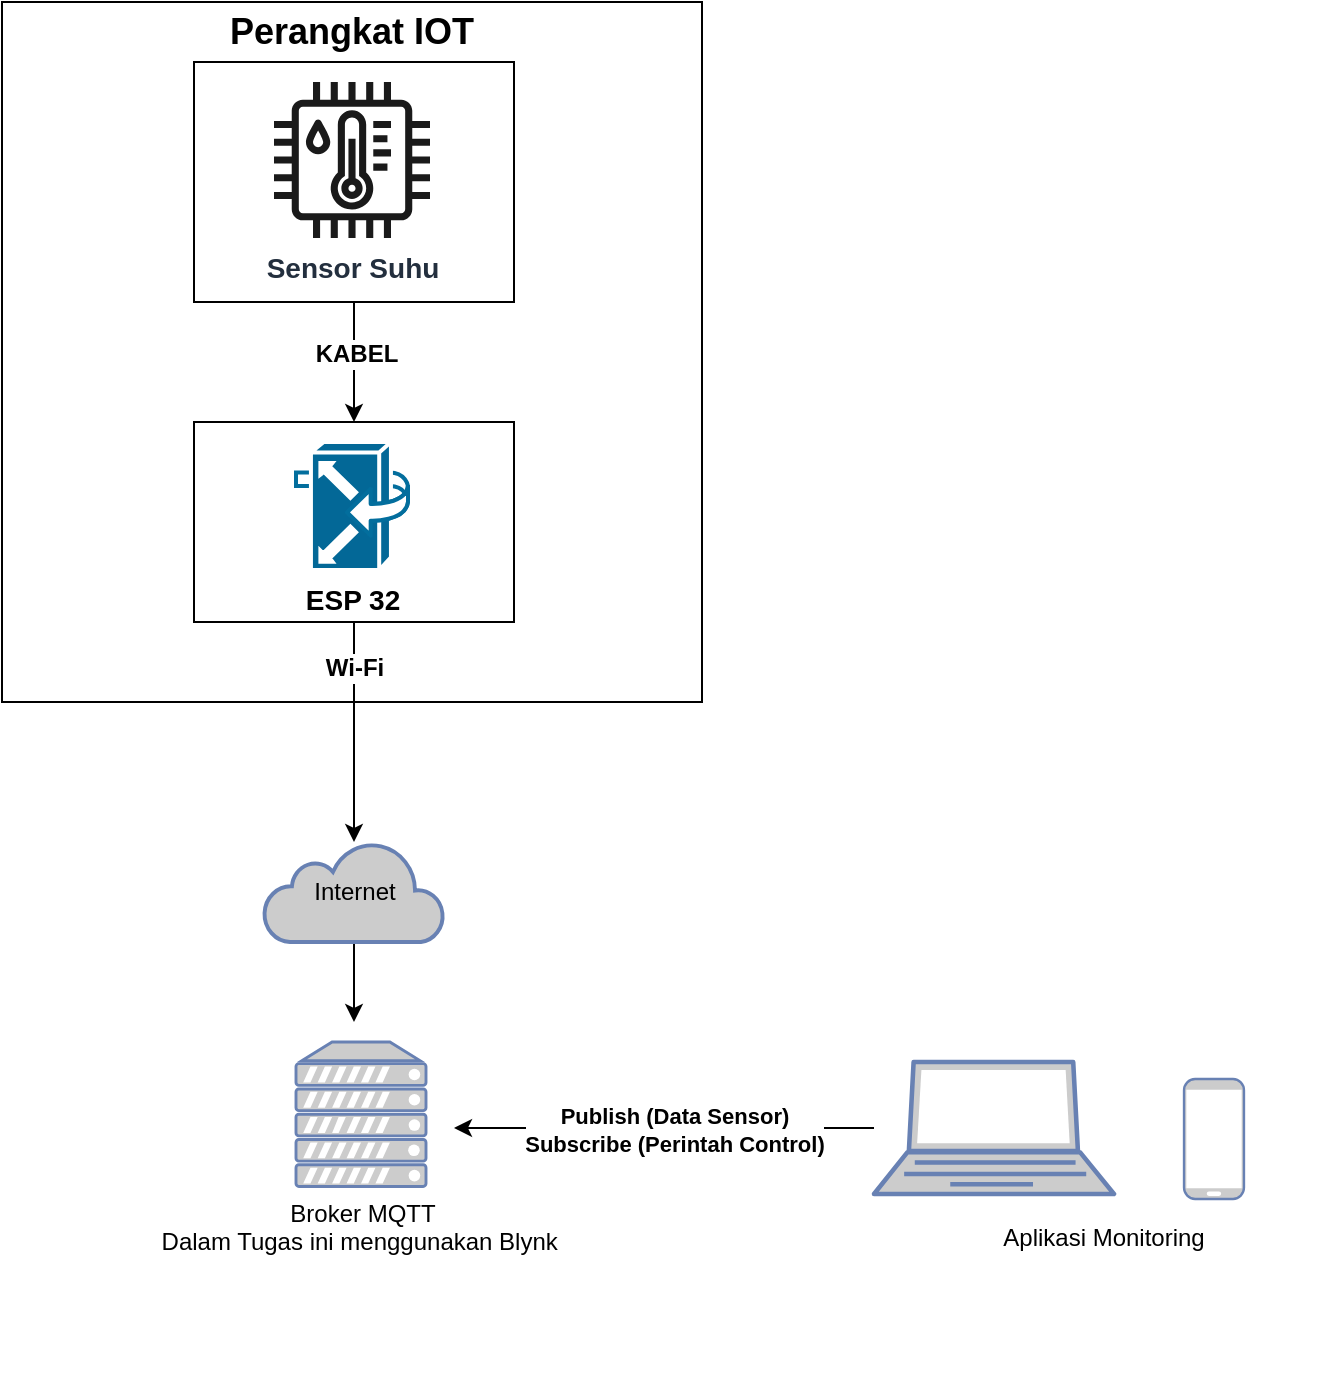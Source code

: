 <mxfile version="27.1.1">
  <diagram name="Page-1" id="HMPfCda5-Rbk8ReLYjIE">
    <mxGraphModel dx="2775" dy="1392" grid="1" gridSize="10" guides="1" tooltips="1" connect="1" arrows="1" fold="1" page="1" pageScale="1" pageWidth="850" pageHeight="1100" math="0" shadow="0">
      <root>
        <mxCell id="0" />
        <mxCell id="1" parent="0" />
        <mxCell id="4XzjhvApJ-53mnKWm9ov-24" value="" style="whiteSpace=wrap;html=1;aspect=fixed;" parent="1" vertex="1">
          <mxGeometry x="104" y="110" width="350" height="350" as="geometry" />
        </mxCell>
        <mxCell id="4XzjhvApJ-53mnKWm9ov-26" style="edgeStyle=orthogonalEdgeStyle;rounded=0;orthogonalLoop=1;jettySize=auto;html=1;" parent="1" source="4XzjhvApJ-53mnKWm9ov-20" target="4XzjhvApJ-53mnKWm9ov-8" edge="1">
          <mxGeometry relative="1" as="geometry" />
        </mxCell>
        <mxCell id="4XzjhvApJ-53mnKWm9ov-28" value="&lt;font style=&quot;font-size: 12px;&quot;&gt;&lt;b&gt;Wi-Fi&lt;/b&gt;&lt;/font&gt;" style="edgeLabel;html=1;align=center;verticalAlign=middle;resizable=0;points=[];" parent="4XzjhvApJ-53mnKWm9ov-26" vertex="1" connectable="0">
          <mxGeometry x="-0.585" relative="1" as="geometry">
            <mxPoint as="offset" />
          </mxGeometry>
        </mxCell>
        <mxCell id="4XzjhvApJ-53mnKWm9ov-20" value="" style="rounded=0;whiteSpace=wrap;html=1;" parent="1" vertex="1">
          <mxGeometry x="200" y="320" width="160" height="100" as="geometry" />
        </mxCell>
        <mxCell id="4XzjhvApJ-53mnKWm9ov-22" style="edgeStyle=orthogonalEdgeStyle;rounded=0;orthogonalLoop=1;jettySize=auto;html=1;" parent="1" source="4XzjhvApJ-53mnKWm9ov-21" edge="1">
          <mxGeometry relative="1" as="geometry">
            <mxPoint x="280" y="320" as="targetPoint" />
          </mxGeometry>
        </mxCell>
        <mxCell id="4XzjhvApJ-53mnKWm9ov-23" value="&lt;font style=&quot;font-size: 12px;&quot;&gt;&lt;b&gt;KABEL&lt;/b&gt;&lt;/font&gt;" style="edgeLabel;html=1;align=center;verticalAlign=middle;resizable=0;points=[];" parent="4XzjhvApJ-53mnKWm9ov-22" vertex="1" connectable="0">
          <mxGeometry x="-0.134" y="1" relative="1" as="geometry">
            <mxPoint as="offset" />
          </mxGeometry>
        </mxCell>
        <mxCell id="4XzjhvApJ-53mnKWm9ov-21" value="" style="rounded=0;whiteSpace=wrap;html=1;" parent="1" vertex="1">
          <mxGeometry x="200" y="140" width="160" height="120" as="geometry" />
        </mxCell>
        <mxCell id="4XzjhvApJ-53mnKWm9ov-4" value="&lt;font style=&quot;font-size: 14px;&quot;&gt;&lt;b&gt;Sensor Suhu&lt;/b&gt;&lt;/font&gt;" style="sketch=0;outlineConnect=0;fontColor=#232F3E;gradientColor=none;fillColor=#1A1A1A;strokeColor=none;dashed=0;verticalLabelPosition=bottom;verticalAlign=top;align=center;html=1;fontSize=12;fontStyle=0;aspect=fixed;pointerEvents=1;shape=mxgraph.aws4.iot_thing_temperature_humidity_sensor;" parent="1" vertex="1">
          <mxGeometry x="240" y="150" width="78" height="78" as="geometry" />
        </mxCell>
        <mxCell id="4XzjhvApJ-53mnKWm9ov-7" value="&lt;font style=&quot;font-size: 14px;&quot;&gt;&lt;b&gt;ESP 32&lt;/b&gt;&lt;/font&gt;" style="shape=mxgraph.cisco.misc.mcu;html=1;pointerEvents=1;dashed=0;fillColor=#036897;strokeColor=#ffffff;strokeWidth=2;verticalLabelPosition=bottom;verticalAlign=top;align=center;outlineConnect=0;" parent="1" vertex="1">
          <mxGeometry x="251" y="330" width="56" height="64" as="geometry" />
        </mxCell>
        <mxCell id="4XzjhvApJ-53mnKWm9ov-31" style="edgeStyle=orthogonalEdgeStyle;rounded=0;orthogonalLoop=1;jettySize=auto;html=1;" parent="1" source="4XzjhvApJ-53mnKWm9ov-8" edge="1">
          <mxGeometry relative="1" as="geometry">
            <mxPoint x="280" y="620" as="targetPoint" />
          </mxGeometry>
        </mxCell>
        <mxCell id="4XzjhvApJ-53mnKWm9ov-8" value="&lt;h4&gt;&lt;font style=&quot;color: rgb(0, 0, 0); font-weight: normal;&quot;&gt;Internet&lt;/font&gt;&lt;/h4&gt;" style="html=1;outlineConnect=0;fillColor=#CCCCCC;strokeColor=#6881B3;gradientColor=none;gradientDirection=north;strokeWidth=2;shape=mxgraph.networks.cloud;fontColor=#ffffff;" parent="1" vertex="1">
          <mxGeometry x="235" y="530" width="90" height="50" as="geometry" />
        </mxCell>
        <mxCell id="4XzjhvApJ-53mnKWm9ov-9" value="&lt;font style=&quot;color: rgb(0, 0, 0);&quot;&gt;Broker MQTT&lt;br&gt;Dalam Tugas ini menggunakan Blynk&amp;nbsp;&lt;/font&gt;" style="fontColor=#0066CC;verticalAlign=top;verticalLabelPosition=bottom;labelPosition=center;align=center;html=1;outlineConnect=0;fillColor=#CCCCCC;strokeColor=#6881B3;gradientColor=none;gradientDirection=north;strokeWidth=2;shape=mxgraph.networks.server;" parent="1" vertex="1">
          <mxGeometry x="251" y="630" width="65" height="72.22" as="geometry" />
        </mxCell>
        <mxCell id="4XzjhvApJ-53mnKWm9ov-16" value="" style="group" parent="1" vertex="1" connectable="0">
          <mxGeometry x="540" y="640" width="230" height="158.5" as="geometry" />
        </mxCell>
        <mxCell id="4XzjhvApJ-53mnKWm9ov-33" style="edgeStyle=orthogonalEdgeStyle;rounded=0;orthogonalLoop=1;jettySize=auto;html=1;" parent="4XzjhvApJ-53mnKWm9ov-16" source="4XzjhvApJ-53mnKWm9ov-10" edge="1">
          <mxGeometry relative="1" as="geometry">
            <mxPoint x="-210" y="33" as="targetPoint" />
          </mxGeometry>
        </mxCell>
        <mxCell id="4XzjhvApJ-53mnKWm9ov-35" value="&lt;b&gt;Publish (Data Sensor)&lt;/b&gt;&lt;div&gt;&lt;b&gt;Subscribe (Perintah Control)&lt;/b&gt;&lt;/div&gt;" style="edgeLabel;html=1;align=center;verticalAlign=middle;resizable=0;points=[];" parent="4XzjhvApJ-53mnKWm9ov-33" vertex="1" connectable="0">
          <mxGeometry x="0.07" y="-1" relative="1" as="geometry">
            <mxPoint x="12" y="1" as="offset" />
          </mxGeometry>
        </mxCell>
        <mxCell id="4XzjhvApJ-53mnKWm9ov-10" value="" style="fontColor=#0066CC;verticalAlign=top;verticalLabelPosition=bottom;labelPosition=center;align=center;html=1;outlineConnect=0;fillColor=#CCCCCC;strokeColor=#6881B3;gradientColor=none;gradientDirection=north;strokeWidth=2;shape=mxgraph.networks.laptop;" parent="4XzjhvApJ-53mnKWm9ov-16" vertex="1">
          <mxGeometry width="120" height="66" as="geometry" />
        </mxCell>
        <mxCell id="4XzjhvApJ-53mnKWm9ov-11" value="" style="fontColor=#0066CC;verticalAlign=top;verticalLabelPosition=bottom;labelPosition=center;align=center;html=1;outlineConnect=0;fillColor=#CCCCCC;strokeColor=#6881B3;gradientColor=none;gradientDirection=north;strokeWidth=2;shape=mxgraph.networks.mobile;" parent="4XzjhvApJ-53mnKWm9ov-16" vertex="1">
          <mxGeometry x="155" y="8.5" width="30" height="60" as="geometry" />
        </mxCell>
        <mxCell id="4XzjhvApJ-53mnKWm9ov-15" value="Aplikasi Monitoring" style="text;html=1;align=center;verticalAlign=middle;whiteSpace=wrap;rounded=0;" parent="4XzjhvApJ-53mnKWm9ov-16" vertex="1">
          <mxGeometry y="68.5" width="230" height="38.5" as="geometry" />
        </mxCell>
        <mxCell id="4XzjhvApJ-53mnKWm9ov-25" value="&lt;font style=&quot;font-size: 18px;&quot;&gt;&lt;b&gt;Perangkat IOT&lt;/b&gt;&lt;/font&gt;" style="text;html=1;align=center;verticalAlign=middle;whiteSpace=wrap;rounded=0;" parent="1" vertex="1">
          <mxGeometry x="204" y="110" width="150" height="30" as="geometry" />
        </mxCell>
      </root>
    </mxGraphModel>
  </diagram>
</mxfile>
